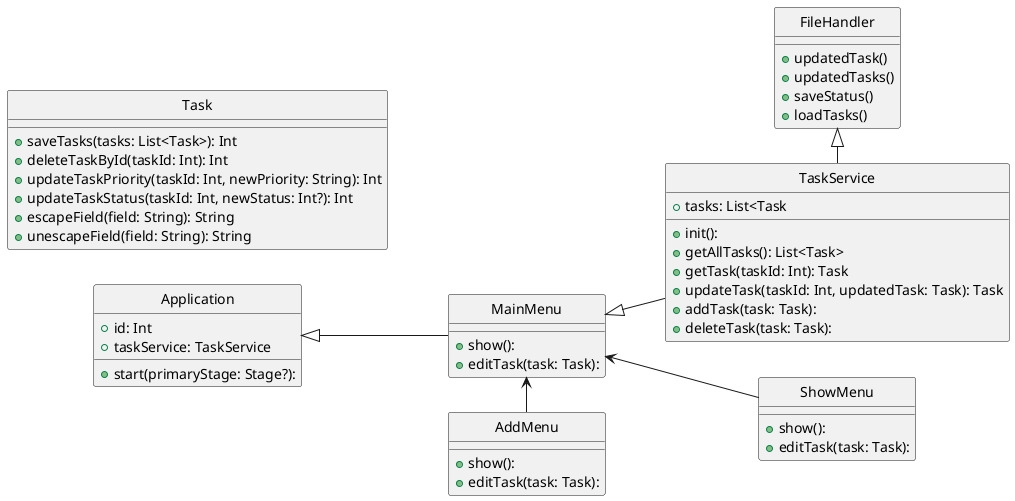 @startuml
hide circle
left to right direction

class FileHandler {
    + updatedTask()
    + updatedTasks()
    + saveStatus()
    + loadTasks()
    }

class Task {
    + saveTasks(tasks: List<Task>): Int
    + deleteTaskById(taskId: Int): Int
    + updateTaskPriority(taskId: Int, newPriority: String): Int
    + updateTaskStatus(taskId: Int, newStatus: Int?): Int
    + escapeField(field: String): String
    + unescapeField(field: String): String
}
class TaskService {
    + tasks: List<Task
    + init(): 
    + getAllTasks(): List<Task>
    + getTask(taskId: Int): Task
    + updateTask(taskId: Int, updatedTask: Task): Task
    + addTask(task: Task): 
    + deleteTask(task: Task): 
}

class MainMenu {
    + show():
    + editTask(task: Task):
    }
class Application {
    + id: Int
    + taskService: TaskService
    + start(primaryStage: Stage?):
    }

class ShowMenu {
+ show():
    + editTask(task: Task):
    }
    class AddMenu {
+ show():
    + editTask(task: Task):
    }


Application <|-- MainMenu
FileHandler <|-TaskService
MainMenu <|-- TaskService
MainMenu <--ShowMenu
MainMenu <-AddMenu

@enduml

